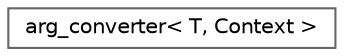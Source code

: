 digraph "类继承关系图"
{
 // LATEX_PDF_SIZE
  bgcolor="transparent";
  edge [fontname=Helvetica,fontsize=10,labelfontname=Helvetica,labelfontsize=10];
  node [fontname=Helvetica,fontsize=10,shape=box,height=0.2,width=0.4];
  rankdir="LR";
  Node0 [id="Node000000",label="arg_converter\< T, Context \>",height=0.2,width=0.4,color="grey40", fillcolor="white", style="filled",URL="$classdetail_1_1arg__converter.html",tooltip=" "];
}
